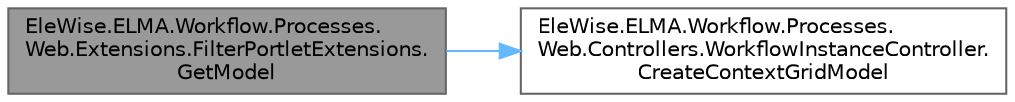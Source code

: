 digraph "EleWise.ELMA.Workflow.Processes.Web.Extensions.FilterPortletExtensions.GetModel"
{
 // LATEX_PDF_SIZE
  bgcolor="transparent";
  edge [fontname=Helvetica,fontsize=10,labelfontname=Helvetica,labelfontsize=10];
  node [fontname=Helvetica,fontsize=10,shape=box,height=0.2,width=0.4];
  rankdir="LR";
  Node1 [id="Node000001",label="EleWise.ELMA.Workflow.Processes.\lWeb.Extensions.FilterPortletExtensions.\lGetModel",height=0.2,width=0.4,color="gray40", fillcolor="grey60", style="filled", fontcolor="black",tooltip="Получить модель для фьюхи контента портлета"];
  Node1 -> Node2 [id="edge1_Node000001_Node000002",color="steelblue1",style="solid",tooltip=" "];
  Node2 [id="Node000002",label="EleWise.ELMA.Workflow.Processes.\lWeb.Controllers.WorkflowInstanceController.\lCreateContextGridModel",height=0.2,width=0.4,color="grey40", fillcolor="white", style="filled",URL="$class_ele_wise_1_1_e_l_m_a_1_1_workflow_1_1_processes_1_1_web_1_1_controllers_1_1_workflow_instance_controller.html#ae011dc3b3e7b36c53680bf2096c3ce8f",tooltip=" "];
}
